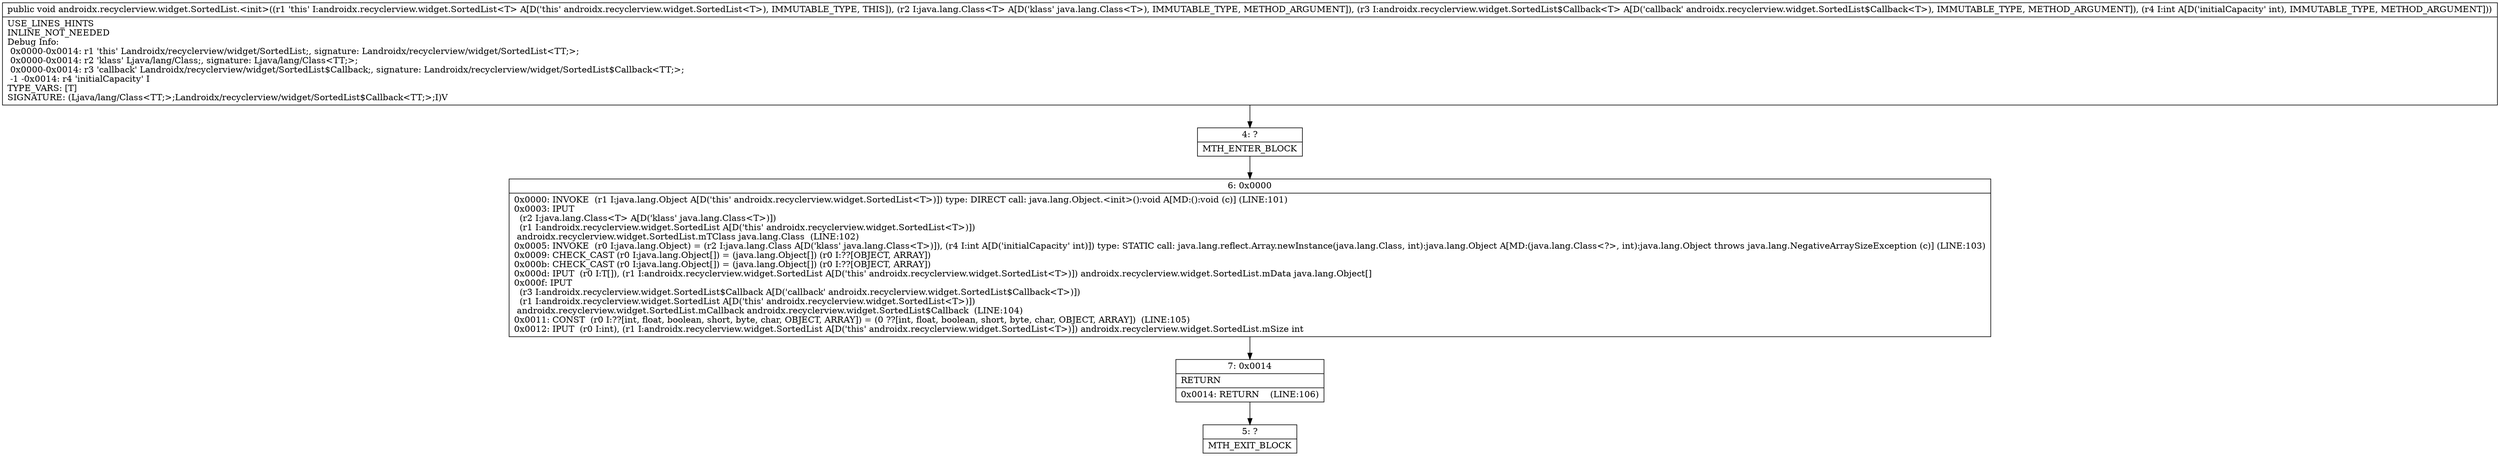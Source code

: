 digraph "CFG forandroidx.recyclerview.widget.SortedList.\<init\>(Ljava\/lang\/Class;Landroidx\/recyclerview\/widget\/SortedList$Callback;I)V" {
Node_4 [shape=record,label="{4\:\ ?|MTH_ENTER_BLOCK\l}"];
Node_6 [shape=record,label="{6\:\ 0x0000|0x0000: INVOKE  (r1 I:java.lang.Object A[D('this' androidx.recyclerview.widget.SortedList\<T\>)]) type: DIRECT call: java.lang.Object.\<init\>():void A[MD:():void (c)] (LINE:101)\l0x0003: IPUT  \l  (r2 I:java.lang.Class\<T\> A[D('klass' java.lang.Class\<T\>)])\l  (r1 I:androidx.recyclerview.widget.SortedList A[D('this' androidx.recyclerview.widget.SortedList\<T\>)])\l androidx.recyclerview.widget.SortedList.mTClass java.lang.Class  (LINE:102)\l0x0005: INVOKE  (r0 I:java.lang.Object) = (r2 I:java.lang.Class A[D('klass' java.lang.Class\<T\>)]), (r4 I:int A[D('initialCapacity' int)]) type: STATIC call: java.lang.reflect.Array.newInstance(java.lang.Class, int):java.lang.Object A[MD:(java.lang.Class\<?\>, int):java.lang.Object throws java.lang.NegativeArraySizeException (c)] (LINE:103)\l0x0009: CHECK_CAST (r0 I:java.lang.Object[]) = (java.lang.Object[]) (r0 I:??[OBJECT, ARRAY]) \l0x000b: CHECK_CAST (r0 I:java.lang.Object[]) = (java.lang.Object[]) (r0 I:??[OBJECT, ARRAY]) \l0x000d: IPUT  (r0 I:T[]), (r1 I:androidx.recyclerview.widget.SortedList A[D('this' androidx.recyclerview.widget.SortedList\<T\>)]) androidx.recyclerview.widget.SortedList.mData java.lang.Object[] \l0x000f: IPUT  \l  (r3 I:androidx.recyclerview.widget.SortedList$Callback A[D('callback' androidx.recyclerview.widget.SortedList$Callback\<T\>)])\l  (r1 I:androidx.recyclerview.widget.SortedList A[D('this' androidx.recyclerview.widget.SortedList\<T\>)])\l androidx.recyclerview.widget.SortedList.mCallback androidx.recyclerview.widget.SortedList$Callback  (LINE:104)\l0x0011: CONST  (r0 I:??[int, float, boolean, short, byte, char, OBJECT, ARRAY]) = (0 ??[int, float, boolean, short, byte, char, OBJECT, ARRAY])  (LINE:105)\l0x0012: IPUT  (r0 I:int), (r1 I:androidx.recyclerview.widget.SortedList A[D('this' androidx.recyclerview.widget.SortedList\<T\>)]) androidx.recyclerview.widget.SortedList.mSize int \l}"];
Node_7 [shape=record,label="{7\:\ 0x0014|RETURN\l|0x0014: RETURN    (LINE:106)\l}"];
Node_5 [shape=record,label="{5\:\ ?|MTH_EXIT_BLOCK\l}"];
MethodNode[shape=record,label="{public void androidx.recyclerview.widget.SortedList.\<init\>((r1 'this' I:androidx.recyclerview.widget.SortedList\<T\> A[D('this' androidx.recyclerview.widget.SortedList\<T\>), IMMUTABLE_TYPE, THIS]), (r2 I:java.lang.Class\<T\> A[D('klass' java.lang.Class\<T\>), IMMUTABLE_TYPE, METHOD_ARGUMENT]), (r3 I:androidx.recyclerview.widget.SortedList$Callback\<T\> A[D('callback' androidx.recyclerview.widget.SortedList$Callback\<T\>), IMMUTABLE_TYPE, METHOD_ARGUMENT]), (r4 I:int A[D('initialCapacity' int), IMMUTABLE_TYPE, METHOD_ARGUMENT]))  | USE_LINES_HINTS\lINLINE_NOT_NEEDED\lDebug Info:\l  0x0000\-0x0014: r1 'this' Landroidx\/recyclerview\/widget\/SortedList;, signature: Landroidx\/recyclerview\/widget\/SortedList\<TT;\>;\l  0x0000\-0x0014: r2 'klass' Ljava\/lang\/Class;, signature: Ljava\/lang\/Class\<TT;\>;\l  0x0000\-0x0014: r3 'callback' Landroidx\/recyclerview\/widget\/SortedList$Callback;, signature: Landroidx\/recyclerview\/widget\/SortedList$Callback\<TT;\>;\l  \-1 \-0x0014: r4 'initialCapacity' I\lTYPE_VARS: [T]\lSIGNATURE: (Ljava\/lang\/Class\<TT;\>;Landroidx\/recyclerview\/widget\/SortedList$Callback\<TT;\>;I)V\l}"];
MethodNode -> Node_4;Node_4 -> Node_6;
Node_6 -> Node_7;
Node_7 -> Node_5;
}


